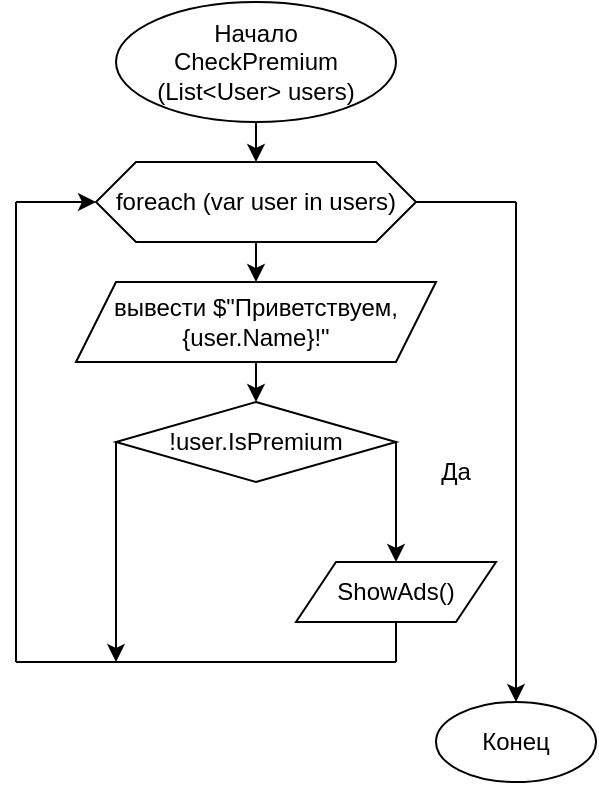 <mxfile version="15.9.4" type="device"><diagram id="C5RBs43oDa-KdzZeNtuy" name="Page-1"><mxGraphModel dx="990" dy="575" grid="1" gridSize="10" guides="1" tooltips="1" connect="1" arrows="1" fold="1" page="1" pageScale="1" pageWidth="827" pageHeight="1169" math="0" shadow="0"><root><mxCell id="WIyWlLk6GJQsqaUBKTNV-0"/><mxCell id="WIyWlLk6GJQsqaUBKTNV-1" parent="WIyWlLk6GJQsqaUBKTNV-0"/><mxCell id="2XSGcK_bgL7ChtLG1DSk-0" value="Начало&lt;br&gt;CheckPremium&lt;br&gt;(List&amp;lt;User&amp;gt; users)" style="ellipse;whiteSpace=wrap;html=1;" vertex="1" parent="WIyWlLk6GJQsqaUBKTNV-1"><mxGeometry x="330" y="40" width="140" height="60" as="geometry"/></mxCell><mxCell id="2XSGcK_bgL7ChtLG1DSk-1" value="foreach (var user in users)" style="shape=hexagon;perimeter=hexagonPerimeter2;whiteSpace=wrap;html=1;fixedSize=1;" vertex="1" parent="WIyWlLk6GJQsqaUBKTNV-1"><mxGeometry x="320" y="120" width="160" height="40" as="geometry"/></mxCell><mxCell id="2XSGcK_bgL7ChtLG1DSk-2" value="" style="endArrow=classic;html=1;rounded=0;exitX=0.5;exitY=1;exitDx=0;exitDy=0;entryX=0.5;entryY=0;entryDx=0;entryDy=0;" edge="1" parent="WIyWlLk6GJQsqaUBKTNV-1" source="2XSGcK_bgL7ChtLG1DSk-0" target="2XSGcK_bgL7ChtLG1DSk-1"><mxGeometry width="50" height="50" relative="1" as="geometry"><mxPoint x="390" y="360" as="sourcePoint"/><mxPoint x="440" y="310" as="targetPoint"/></mxGeometry></mxCell><mxCell id="2XSGcK_bgL7ChtLG1DSk-3" value="вывести&amp;nbsp;$&quot;Приветствуем, {user.Name}!&quot;" style="shape=parallelogram;perimeter=parallelogramPerimeter;whiteSpace=wrap;html=1;fixedSize=1;" vertex="1" parent="WIyWlLk6GJQsqaUBKTNV-1"><mxGeometry x="310" y="180" width="180" height="40" as="geometry"/></mxCell><mxCell id="2XSGcK_bgL7ChtLG1DSk-4" value="!user.IsPremium" style="rhombus;whiteSpace=wrap;html=1;" vertex="1" parent="WIyWlLk6GJQsqaUBKTNV-1"><mxGeometry x="330" y="240" width="140" height="40" as="geometry"/></mxCell><mxCell id="2XSGcK_bgL7ChtLG1DSk-5" value="" style="endArrow=classic;html=1;rounded=0;exitX=0.5;exitY=1;exitDx=0;exitDy=0;entryX=0.5;entryY=0;entryDx=0;entryDy=0;" edge="1" parent="WIyWlLk6GJQsqaUBKTNV-1" source="2XSGcK_bgL7ChtLG1DSk-1" target="2XSGcK_bgL7ChtLG1DSk-3"><mxGeometry width="50" height="50" relative="1" as="geometry"><mxPoint x="390" y="350" as="sourcePoint"/><mxPoint x="440" y="300" as="targetPoint"/></mxGeometry></mxCell><mxCell id="2XSGcK_bgL7ChtLG1DSk-6" value="" style="endArrow=classic;html=1;rounded=0;exitX=0.5;exitY=1;exitDx=0;exitDy=0;entryX=0.5;entryY=0;entryDx=0;entryDy=0;" edge="1" parent="WIyWlLk6GJQsqaUBKTNV-1" source="2XSGcK_bgL7ChtLG1DSk-3" target="2XSGcK_bgL7ChtLG1DSk-4"><mxGeometry width="50" height="50" relative="1" as="geometry"><mxPoint x="390" y="350" as="sourcePoint"/><mxPoint x="440" y="300" as="targetPoint"/></mxGeometry></mxCell><mxCell id="2XSGcK_bgL7ChtLG1DSk-7" value="ShowAds()" style="shape=parallelogram;perimeter=parallelogramPerimeter;whiteSpace=wrap;html=1;fixedSize=1;" vertex="1" parent="WIyWlLk6GJQsqaUBKTNV-1"><mxGeometry x="420" y="320" width="100" height="30" as="geometry"/></mxCell><mxCell id="2XSGcK_bgL7ChtLG1DSk-8" value="" style="endArrow=classic;html=1;rounded=0;exitX=1;exitY=0.5;exitDx=0;exitDy=0;entryX=0.5;entryY=0;entryDx=0;entryDy=0;" edge="1" parent="WIyWlLk6GJQsqaUBKTNV-1" source="2XSGcK_bgL7ChtLG1DSk-4" target="2XSGcK_bgL7ChtLG1DSk-7"><mxGeometry width="50" height="50" relative="1" as="geometry"><mxPoint x="390" y="350" as="sourcePoint"/><mxPoint x="440" y="300" as="targetPoint"/></mxGeometry></mxCell><mxCell id="2XSGcK_bgL7ChtLG1DSk-9" value="Да" style="text;html=1;strokeColor=none;fillColor=none;align=center;verticalAlign=middle;whiteSpace=wrap;rounded=0;" vertex="1" parent="WIyWlLk6GJQsqaUBKTNV-1"><mxGeometry x="470" y="260" width="60" height="30" as="geometry"/></mxCell><mxCell id="2XSGcK_bgL7ChtLG1DSk-11" value="" style="endArrow=none;html=1;rounded=0;entryX=0.5;entryY=1;entryDx=0;entryDy=0;" edge="1" parent="WIyWlLk6GJQsqaUBKTNV-1" target="2XSGcK_bgL7ChtLG1DSk-7"><mxGeometry width="50" height="50" relative="1" as="geometry"><mxPoint x="470" y="370" as="sourcePoint"/><mxPoint x="440" y="300" as="targetPoint"/></mxGeometry></mxCell><mxCell id="2XSGcK_bgL7ChtLG1DSk-12" value="" style="endArrow=none;html=1;rounded=0;" edge="1" parent="WIyWlLk6GJQsqaUBKTNV-1"><mxGeometry width="50" height="50" relative="1" as="geometry"><mxPoint x="280" y="370" as="sourcePoint"/><mxPoint x="470" y="370" as="targetPoint"/></mxGeometry></mxCell><mxCell id="2XSGcK_bgL7ChtLG1DSk-13" value="" style="endArrow=none;html=1;rounded=0;" edge="1" parent="WIyWlLk6GJQsqaUBKTNV-1"><mxGeometry width="50" height="50" relative="1" as="geometry"><mxPoint x="280" y="370" as="sourcePoint"/><mxPoint x="280" y="140" as="targetPoint"/></mxGeometry></mxCell><mxCell id="2XSGcK_bgL7ChtLG1DSk-14" value="" style="endArrow=classic;html=1;rounded=0;entryX=0;entryY=0.5;entryDx=0;entryDy=0;" edge="1" parent="WIyWlLk6GJQsqaUBKTNV-1" target="2XSGcK_bgL7ChtLG1DSk-1"><mxGeometry width="50" height="50" relative="1" as="geometry"><mxPoint x="280" y="140" as="sourcePoint"/><mxPoint x="440" y="300" as="targetPoint"/></mxGeometry></mxCell><mxCell id="2XSGcK_bgL7ChtLG1DSk-15" value="" style="endArrow=classic;html=1;rounded=0;exitX=0;exitY=0.5;exitDx=0;exitDy=0;" edge="1" parent="WIyWlLk6GJQsqaUBKTNV-1" source="2XSGcK_bgL7ChtLG1DSk-4"><mxGeometry width="50" height="50" relative="1" as="geometry"><mxPoint x="390" y="350" as="sourcePoint"/><mxPoint x="330" y="370" as="targetPoint"/></mxGeometry></mxCell><mxCell id="2XSGcK_bgL7ChtLG1DSk-16" value="" style="endArrow=none;html=1;rounded=0;exitX=1;exitY=0.5;exitDx=0;exitDy=0;" edge="1" parent="WIyWlLk6GJQsqaUBKTNV-1" source="2XSGcK_bgL7ChtLG1DSk-1"><mxGeometry width="50" height="50" relative="1" as="geometry"><mxPoint x="390" y="350" as="sourcePoint"/><mxPoint x="530" y="140" as="targetPoint"/></mxGeometry></mxCell><mxCell id="2XSGcK_bgL7ChtLG1DSk-18" value="" style="endArrow=classic;html=1;rounded=0;" edge="1" parent="WIyWlLk6GJQsqaUBKTNV-1"><mxGeometry width="50" height="50" relative="1" as="geometry"><mxPoint x="530" y="140" as="sourcePoint"/><mxPoint x="530" y="390" as="targetPoint"/></mxGeometry></mxCell><mxCell id="2XSGcK_bgL7ChtLG1DSk-19" value="Конец" style="ellipse;whiteSpace=wrap;html=1;" vertex="1" parent="WIyWlLk6GJQsqaUBKTNV-1"><mxGeometry x="490" y="390" width="80" height="40" as="geometry"/></mxCell></root></mxGraphModel></diagram></mxfile>